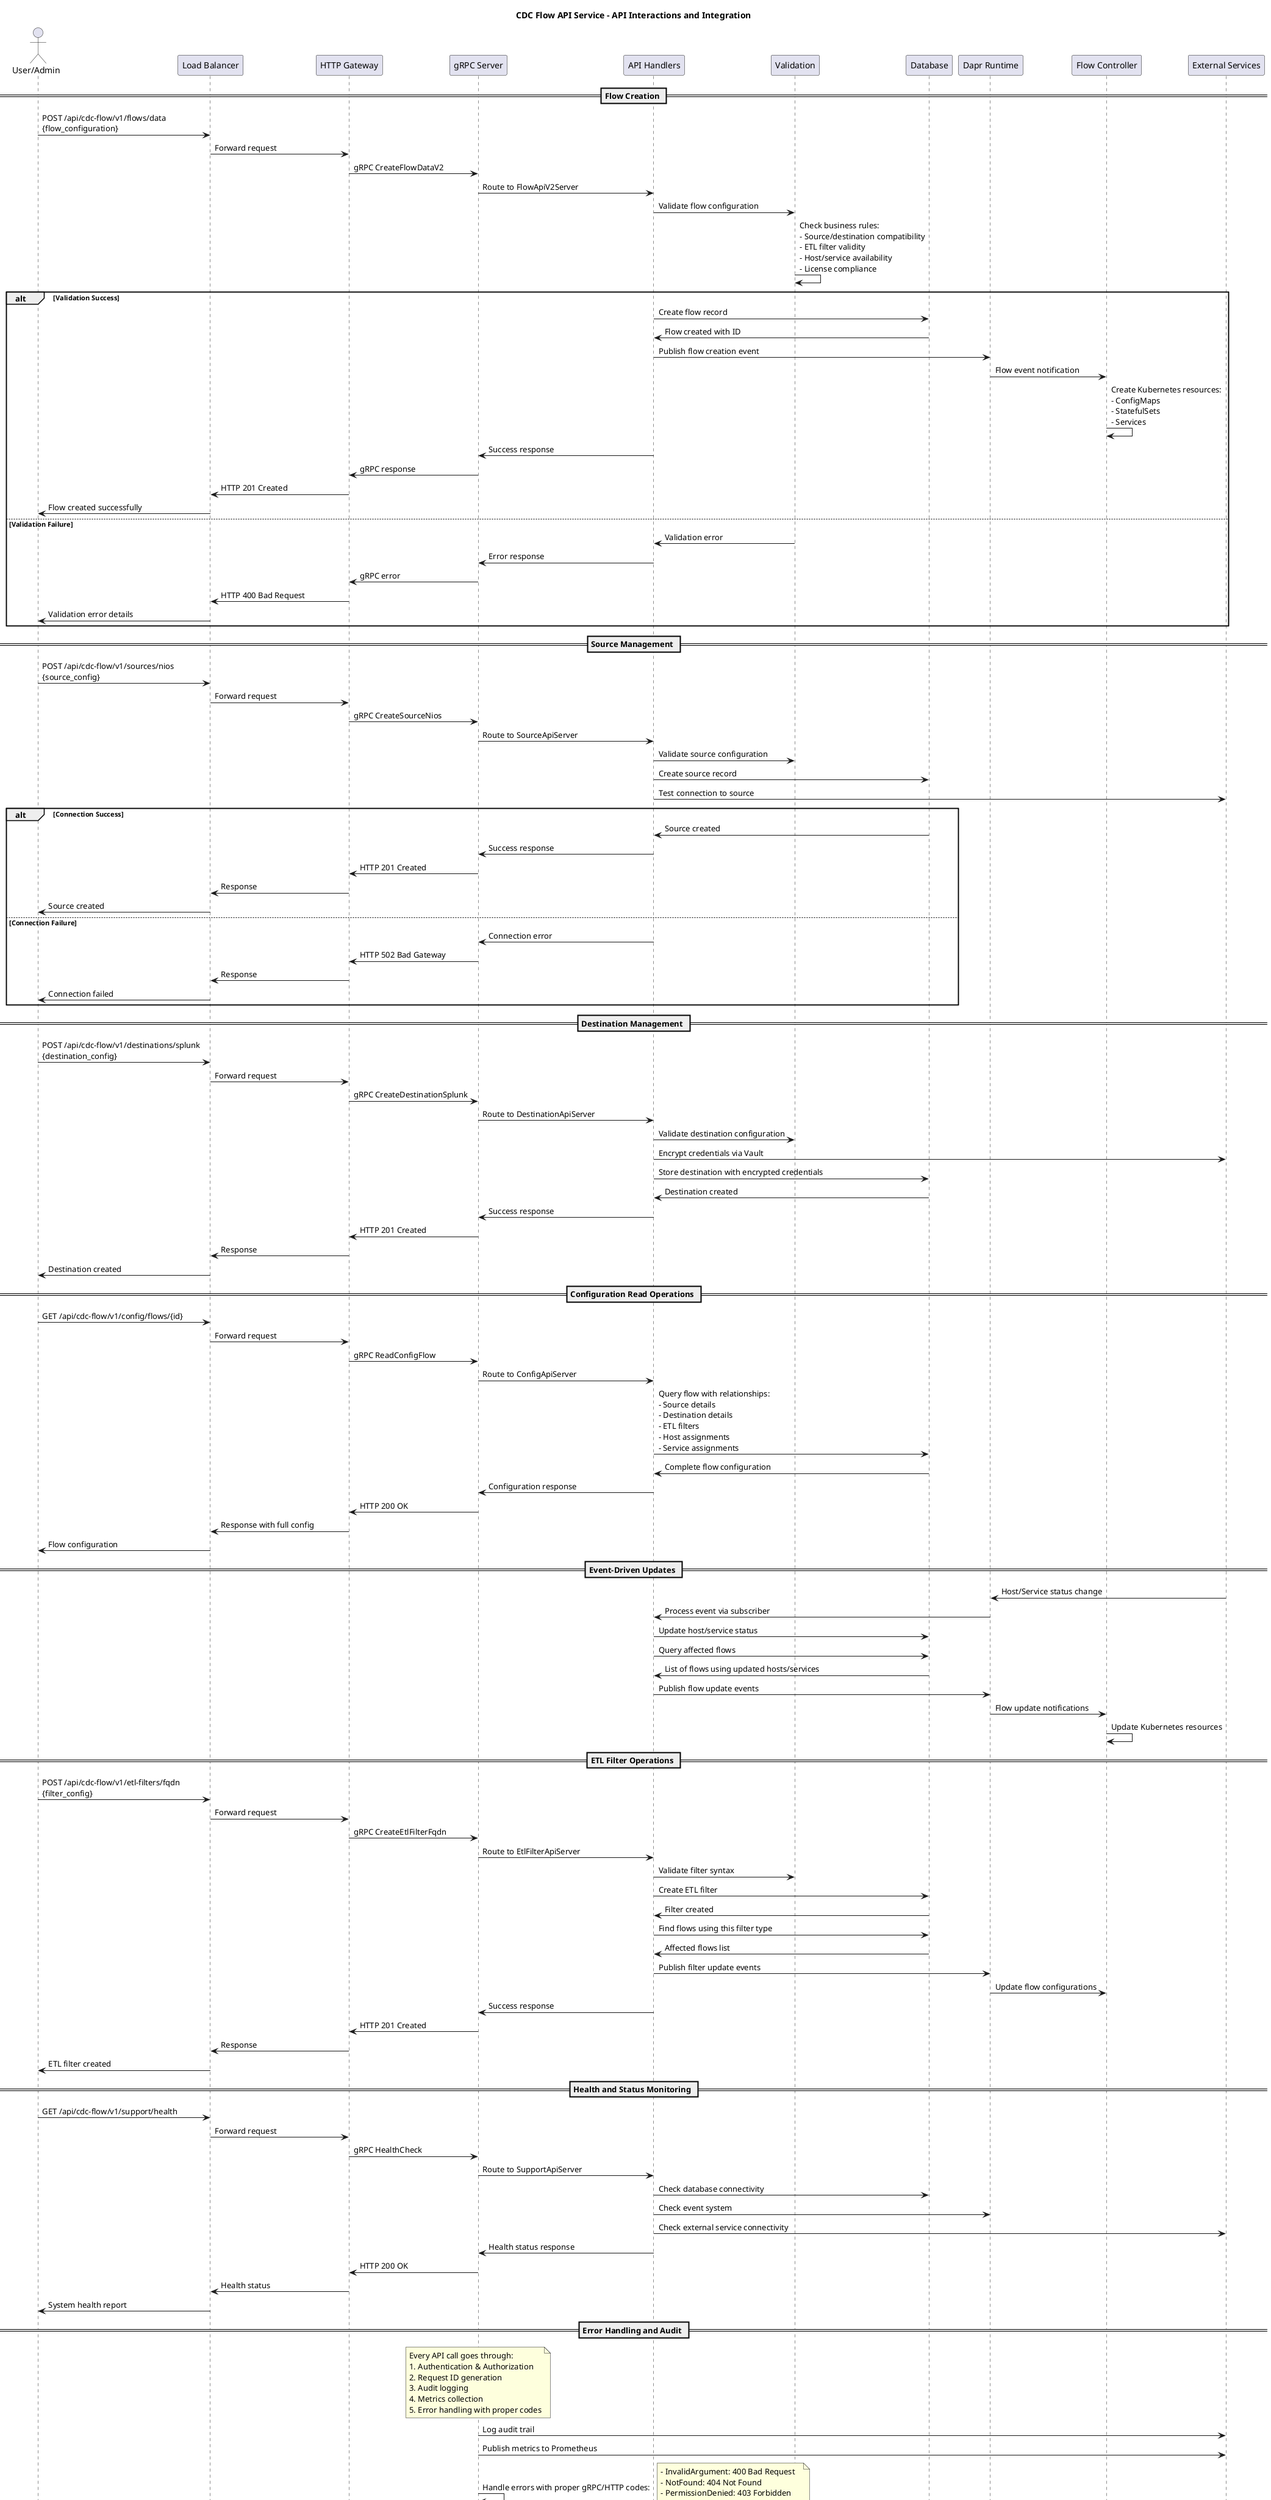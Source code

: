 @startuml CDC Flow API Interactions

title CDC Flow API Service - API Interactions and Integration

actor "User/Admin" as user
participant "Load Balancer" as lb
participant "HTTP Gateway" as gateway
participant "gRPC Server" as grpc
participant "API Handlers" as handlers
participant "Validation" as validation
participant "Database" as db
participant "Dapr Runtime" as dapr
participant "Flow Controller" as controller
participant "External Services" as external

== Flow Creation ==

user -> lb: POST /api/cdc-flow/v1/flows/data\n{flow_configuration}
lb -> gateway: Forward request
gateway -> grpc: gRPC CreateFlowDataV2
grpc -> handlers: Route to FlowApiV2Server
handlers -> validation: Validate flow configuration
validation -> validation: Check business rules:\n- Source/destination compatibility\n- ETL filter validity\n- Host/service availability\n- License compliance

alt Validation Success
    handlers -> db: Create flow record
    db -> handlers: Flow created with ID
    handlers -> dapr: Publish flow creation event
    dapr -> controller: Flow event notification
    controller -> controller: Create Kubernetes resources:\n- ConfigMaps\n- StatefulSets\n- Services
    handlers -> grpc: Success response
    grpc -> gateway: gRPC response
    gateway -> lb: HTTP 201 Created
    lb -> user: Flow created successfully
else Validation Failure
    validation -> handlers: Validation error
    handlers -> grpc: Error response
    grpc -> gateway: gRPC error
    gateway -> lb: HTTP 400 Bad Request
    lb -> user: Validation error details
end

== Source Management ==

user -> lb: POST /api/cdc-flow/v1/sources/nios\n{source_config}
lb -> gateway: Forward request
gateway -> grpc: gRPC CreateSourceNios
grpc -> handlers: Route to SourceApiServer
handlers -> validation: Validate source configuration
handlers -> db: Create source record
handlers -> external: Test connection to source
alt Connection Success
    db -> handlers: Source created
    handlers -> grpc: Success response
    grpc -> gateway: HTTP 201 Created
    gateway -> lb: Response
    lb -> user: Source created
else Connection Failure
    handlers -> grpc: Connection error
    grpc -> gateway: HTTP 502 Bad Gateway
    gateway -> lb: Response
    lb -> user: Connection failed
end

== Destination Management ==

user -> lb: POST /api/cdc-flow/v1/destinations/splunk\n{destination_config}
lb -> gateway: Forward request
gateway -> grpc: gRPC CreateDestinationSplunk
grpc -> handlers: Route to DestinationApiServer
handlers -> validation: Validate destination configuration
handlers -> external: Encrypt credentials via Vault
handlers -> db: Store destination with encrypted credentials
db -> handlers: Destination created
handlers -> grpc: Success response
grpc -> gateway: HTTP 201 Created
gateway -> lb: Response
lb -> user: Destination created

== Configuration Read Operations ==

user -> lb: GET /api/cdc-flow/v1/config/flows/{id}
lb -> gateway: Forward request
gateway -> grpc: gRPC ReadConfigFlow
grpc -> handlers: Route to ConfigApiServer
handlers -> db: Query flow with relationships:\n- Source details\n- Destination details\n- ETL filters\n- Host assignments\n- Service assignments
db -> handlers: Complete flow configuration
handlers -> grpc: Configuration response
grpc -> gateway: HTTP 200 OK
gateway -> lb: Response with full config
lb -> user: Flow configuration

== Event-Driven Updates ==

external -> dapr: Host/Service status change
dapr -> handlers: Process event via subscriber
handlers -> db: Update host/service status
handlers -> db: Query affected flows
db -> handlers: List of flows using updated hosts/services
handlers -> dapr: Publish flow update events
dapr -> controller: Flow update notifications
controller -> controller: Update Kubernetes resources

== ETL Filter Operations ==

user -> lb: POST /api/cdc-flow/v1/etl-filters/fqdn\n{filter_config}
lb -> gateway: Forward request
gateway -> grpc: gRPC CreateEtlFilterFqdn
grpc -> handlers: Route to EtlFilterApiServer
handlers -> validation: Validate filter syntax
handlers -> db: Create ETL filter
db -> handlers: Filter created
handlers -> db: Find flows using this filter type
db -> handlers: Affected flows list
handlers -> dapr: Publish filter update events
dapr -> controller: Update flow configurations
handlers -> grpc: Success response
grpc -> gateway: HTTP 201 Created
gateway -> lb: Response
lb -> user: ETL filter created

== Health and Status Monitoring ==

user -> lb: GET /api/cdc-flow/v1/support/health
lb -> gateway: Forward request
gateway -> grpc: gRPC HealthCheck
grpc -> handlers: Route to SupportApiServer
handlers -> db: Check database connectivity
handlers -> dapr: Check event system
handlers -> external: Check external service connectivity
handlers -> grpc: Health status response
grpc -> gateway: HTTP 200 OK
gateway -> lb: Health status
lb -> user: System health report

== Error Handling and Audit ==

note over grpc
Every API call goes through:
1. Authentication & Authorization
2. Request ID generation  
3. Audit logging
4. Metrics collection
5. Error handling with proper codes
end note

grpc -> external: Log audit trail
grpc -> external: Publish metrics to Prometheus
grpc -> grpc: Handle errors with proper gRPC/HTTP codes:
note right
- InvalidArgument: 400 Bad Request
- NotFound: 404 Not Found  
- PermissionDenied: 403 Forbidden
- Internal: 500 Internal Server Error
- Unavailable: 503 Service Unavailable
end note

== Bulk Operations ==

user -> lb: DELETE /api/cdc-flow/v1/flows/data\n{flow_ids: [1,2,3]}
lb -> gateway: Forward request
gateway -> grpc: gRPC ListDeleteFlowDataV2
grpc -> handlers: Route to FlowApiServer
handlers -> db: Begin transaction
loop For each flow ID
    handlers -> db: Mark flow as deleted
    handlers -> dapr: Publish deletion event
end
db -> handlers: Commit transaction
handlers -> grpc: Bulk delete response
grpc -> gateway: HTTP 200 OK
gateway -> lb: Response with deletion summary
lb -> user: Bulk deletion completed

note over user, external
**Key API Characteristics:**

1. **RESTful Design**: Standard HTTP methods and status codes
2. **gRPC Backend**: High-performance internal communication  
3. **Event-Driven**: Asynchronous processing via Dapr
4. **Transactional**: Database consistency with rollback support
5. **Secure**: Authentication, authorization, audit logging
6. **Validated**: Comprehensive input validation and business rules
7. **Observable**: Metrics, logging, and health monitoring
8. **Resilient**: Error handling and recovery mechanisms
end note

@enduml
